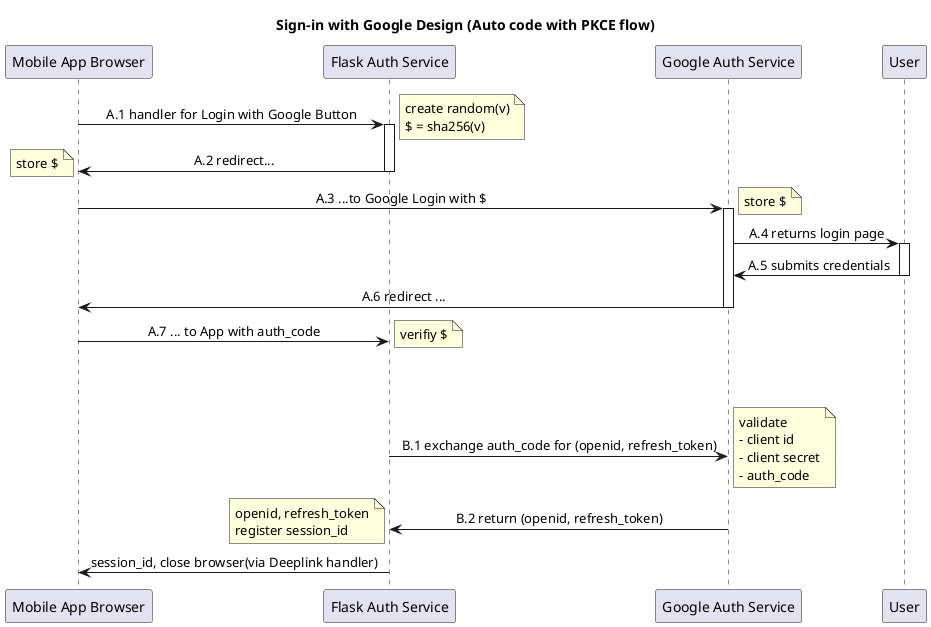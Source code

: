 @startuml
skinparam SequenceMessageAlignment center

title Sign-in with Google Design (Auto code with PKCE flow)
"Mobile App Browser" -> "Flask Auth Service" : A.1 handler for Login with Google Button 
activate "Flask Auth Service"
note right
create random(v)
$ = sha256(v)
end note
"Mobile App Browser" <- "Flask Auth Service": A.2 redirect...
note left: store $
deactivate "Flask Auth Service"


"Mobile App Browser" -> "Google Auth Service": A.3 ...to Google Login with $
activate "Google Auth Service"
note right: store $
"User" <- "Google Auth Service": A.4 returns login page

activate "User"
"User" -> "Google Auth Service": A.5 submits credentials
deactivate "User"
"Mobile App Browser" <- "Google Auth Service" : A.6 redirect ...
deactivate "Google Auth Service"
"Mobile App Browser" -> "Flask Auth Service" : A.7 ... to App with auth_code
note right: verifiy $
|||
|||
"Flask Auth Service" -> "Google Auth Service": B.1 exchange auth_code for (openid, refresh_token)
note right
    validate 
    - client id
    - client secret
    - auth_code
end note
"Google Auth Service" -> "Flask Auth Service": B.2 return (openid, refresh_token)
note left
    openid, refresh_token
    register session_id
end note
"Flask Auth Service" -> "Mobile App Browser": session_id, close browser(via Deeplink handler)

@enduml